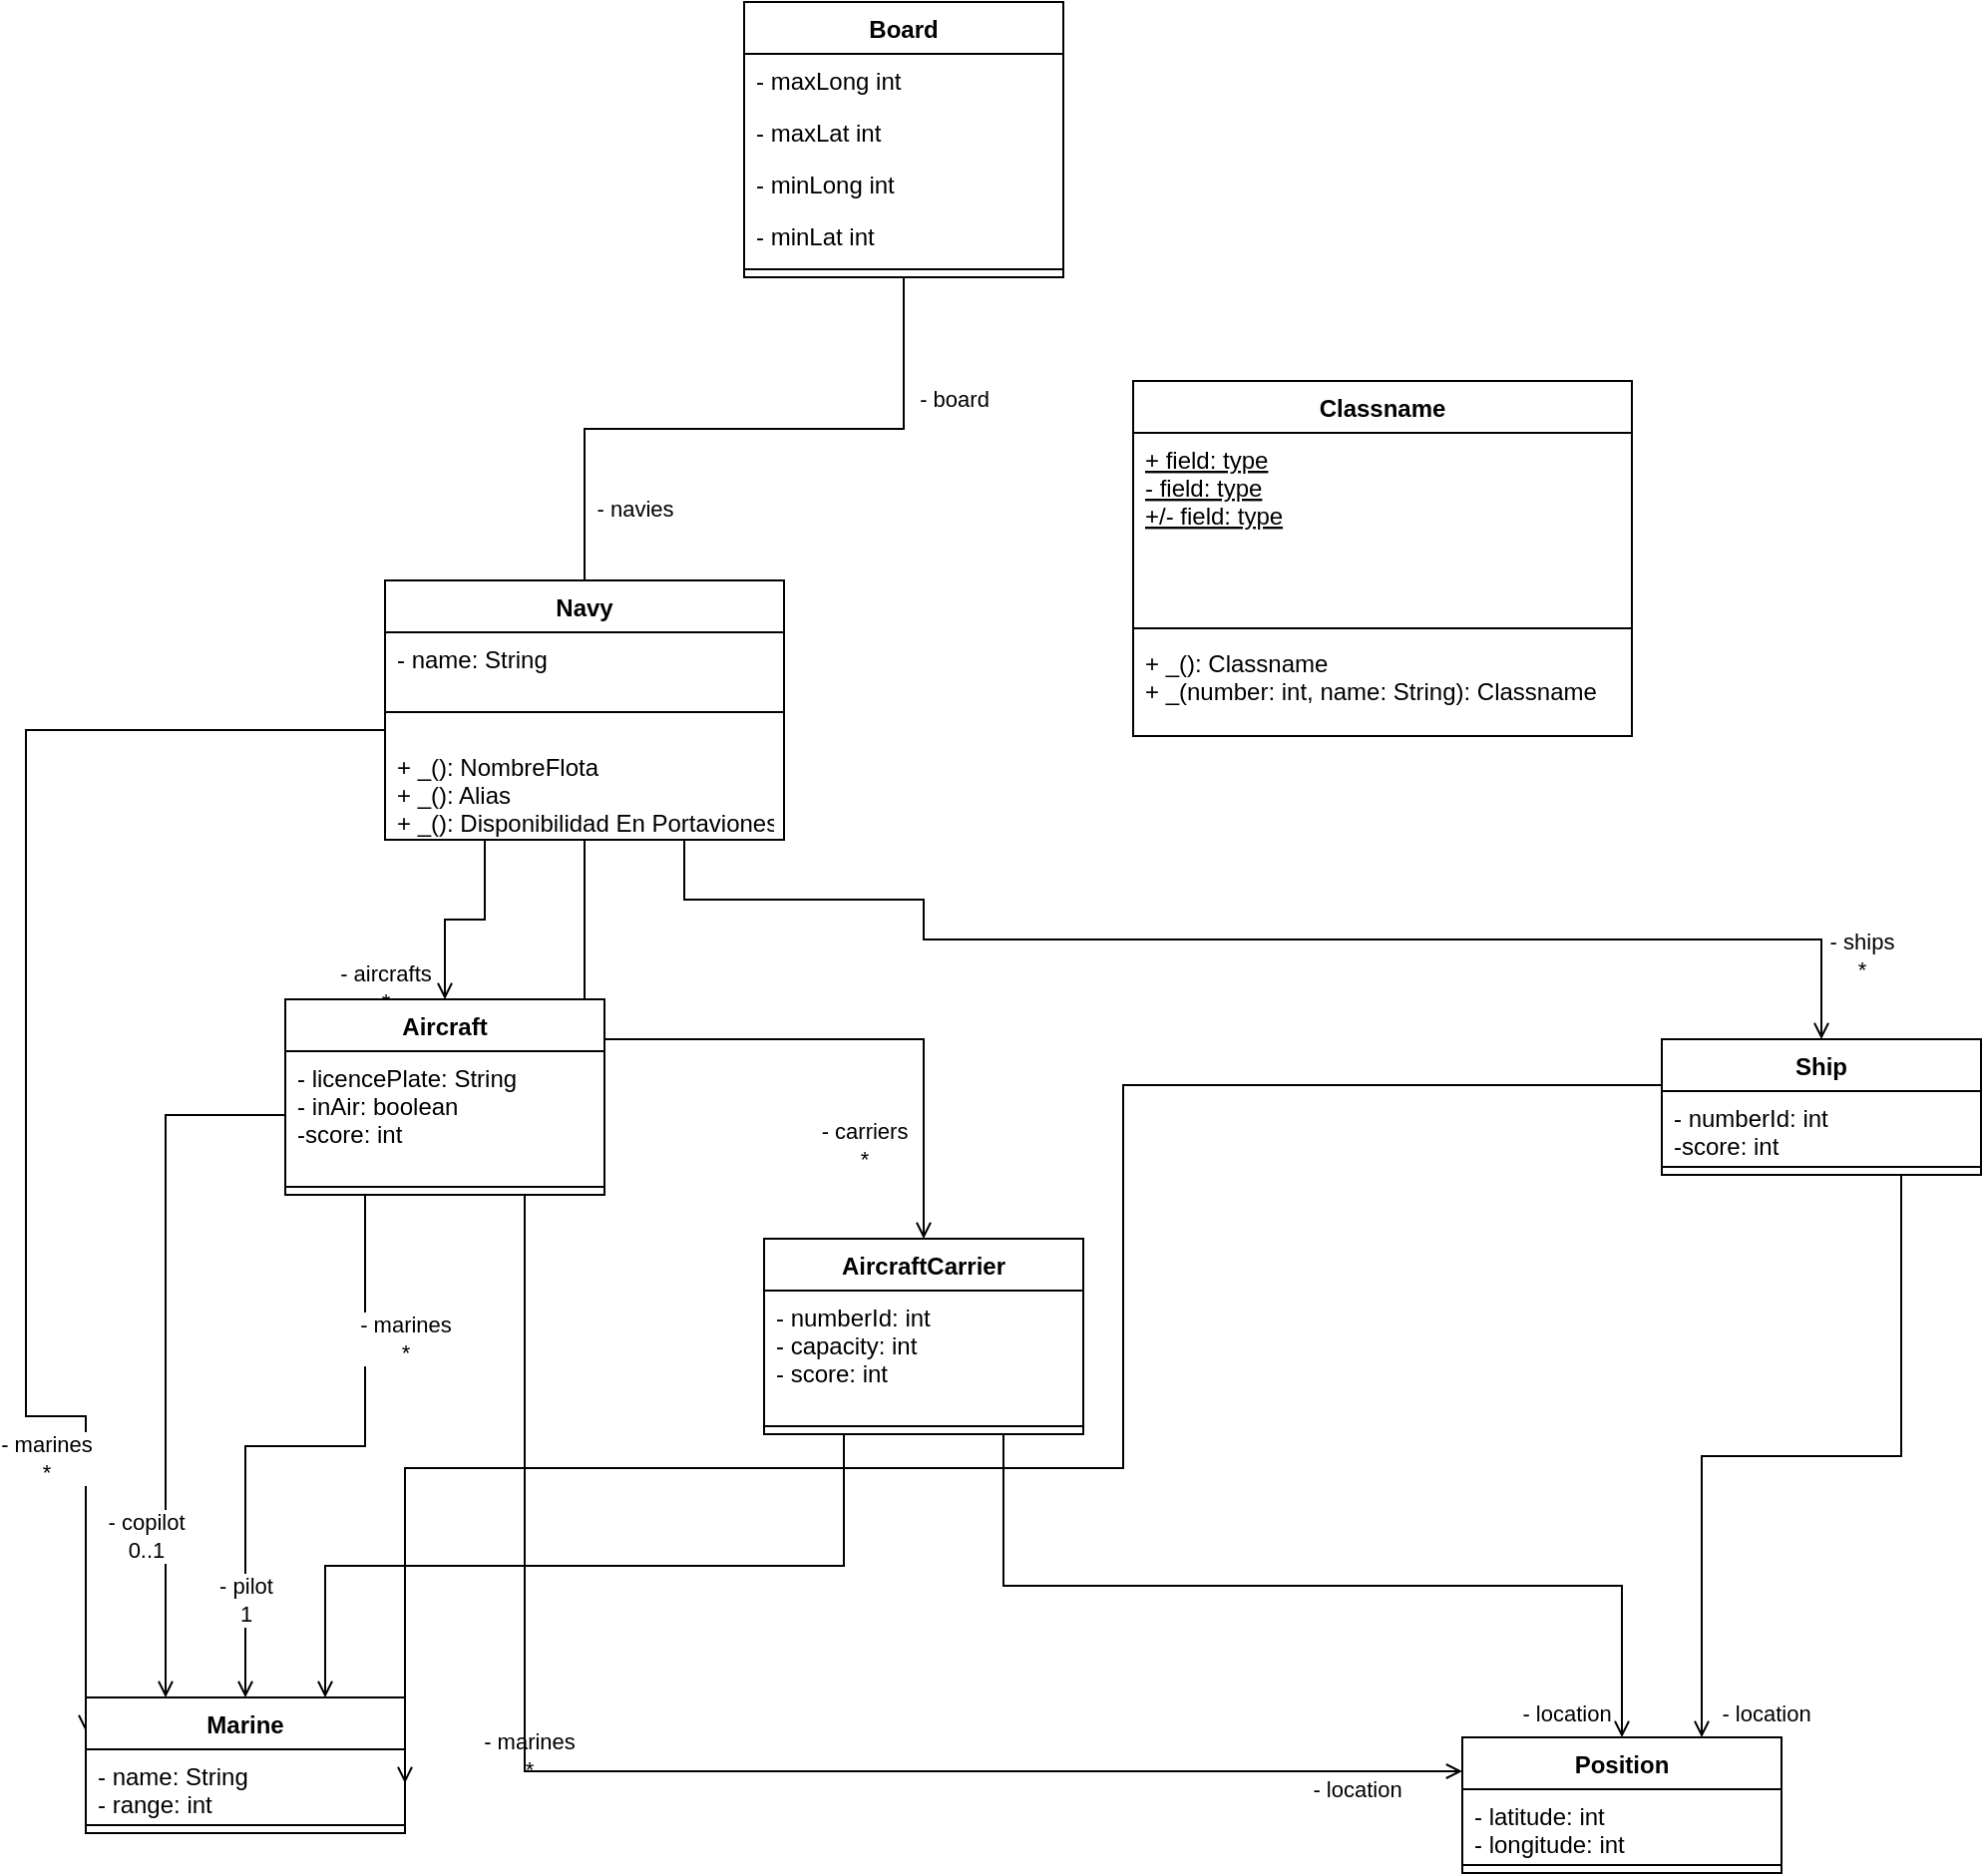 <mxfile version="14.3.2" type="github"><diagram id="OXaRCkziPNaLzCQjqA52" name="Page-1"><mxGraphModel dx="786" dy="465" grid="1" gridSize="10" guides="1" tooltips="1" connect="1" arrows="1" fold="1" page="1" pageScale="1" pageWidth="850" pageHeight="1100" math="0" shadow="0"><root><mxCell id="0"/><mxCell id="1" parent="0"/><mxCell id="EX3nwgB805JtnYTlp-HN-22" value="- navies" style="edgeStyle=orthogonalEdgeStyle;rounded=0;orthogonalLoop=1;jettySize=auto;html=1;exitX=0.5;exitY=1;exitDx=0;exitDy=0;entryX=0.5;entryY=0;entryDx=0;entryDy=0;endArrow=none;endFill=0;" parent="1" source="EX3nwgB805JtnYTlp-HN-1" target="EX3nwgB805JtnYTlp-HN-5" edge="1"><mxGeometry x="0.767" y="25" relative="1" as="geometry"><mxPoint as="offset"/></mxGeometry></mxCell><mxCell id="EX3nwgB805JtnYTlp-HN-45" value="- board" style="edgeLabel;html=1;align=center;verticalAlign=middle;resizable=0;points=[];" parent="EX3nwgB805JtnYTlp-HN-22" vertex="1" connectable="0"><mxGeometry x="-0.601" y="2" relative="1" as="geometry"><mxPoint x="23" y="-1.5" as="offset"/></mxGeometry></mxCell><mxCell id="EX3nwgB805JtnYTlp-HN-1" value="Board" style="swimlane;fontStyle=1;align=center;verticalAlign=top;childLayout=stackLayout;horizontal=1;startSize=26;horizontalStack=0;resizeParent=1;resizeParentMax=0;resizeLast=0;collapsible=1;marginBottom=0;" parent="1" vertex="1"><mxGeometry x="400" y="30" width="160" height="138" as="geometry"/></mxCell><mxCell id="H1nQLcbFiHUfuyJ7Qbgi-4" value="- maxLong int&#xa;" style="text;strokeColor=none;fillColor=none;align=left;verticalAlign=top;spacingLeft=4;spacingRight=4;overflow=hidden;rotatable=0;points=[[0,0.5],[1,0.5]];portConstraint=eastwest;" vertex="1" parent="EX3nwgB805JtnYTlp-HN-1"><mxGeometry y="26" width="160" height="26" as="geometry"/></mxCell><mxCell id="H1nQLcbFiHUfuyJ7Qbgi-5" value="- maxLat int&#xa;" style="text;strokeColor=none;fillColor=none;align=left;verticalAlign=top;spacingLeft=4;spacingRight=4;overflow=hidden;rotatable=0;points=[[0,0.5],[1,0.5]];portConstraint=eastwest;" vertex="1" parent="EX3nwgB805JtnYTlp-HN-1"><mxGeometry y="52" width="160" height="26" as="geometry"/></mxCell><mxCell id="H1nQLcbFiHUfuyJ7Qbgi-6" value="- minLong int&#xa;" style="text;strokeColor=none;fillColor=none;align=left;verticalAlign=top;spacingLeft=4;spacingRight=4;overflow=hidden;rotatable=0;points=[[0,0.5],[1,0.5]];portConstraint=eastwest;" vertex="1" parent="EX3nwgB805JtnYTlp-HN-1"><mxGeometry y="78" width="160" height="26" as="geometry"/></mxCell><mxCell id="H1nQLcbFiHUfuyJ7Qbgi-7" value="- minLat int&#xa;" style="text;strokeColor=none;fillColor=none;align=left;verticalAlign=top;spacingLeft=4;spacingRight=4;overflow=hidden;rotatable=0;points=[[0,0.5],[1,0.5]];portConstraint=eastwest;" vertex="1" parent="EX3nwgB805JtnYTlp-HN-1"><mxGeometry y="104" width="160" height="26" as="geometry"/></mxCell><mxCell id="EX3nwgB805JtnYTlp-HN-3" value="" style="line;strokeWidth=1;fillColor=none;align=left;verticalAlign=middle;spacingTop=-1;spacingLeft=3;spacingRight=3;rotatable=0;labelPosition=right;points=[];portConstraint=eastwest;" parent="EX3nwgB805JtnYTlp-HN-1" vertex="1"><mxGeometry y="130" width="160" height="8" as="geometry"/></mxCell><mxCell id="EX3nwgB805JtnYTlp-HN-23" style="edgeStyle=orthogonalEdgeStyle;rounded=0;orthogonalLoop=1;jettySize=auto;html=1;exitX=0.25;exitY=1;exitDx=0;exitDy=0;endArrow=open;endFill=0;" parent="1" source="EX3nwgB805JtnYTlp-HN-5" target="EX3nwgB805JtnYTlp-HN-9" edge="1"><mxGeometry relative="1" as="geometry"/></mxCell><mxCell id="EX3nwgB805JtnYTlp-HN-42" value="- aircrafts&lt;br&gt;*" style="edgeLabel;html=1;align=center;verticalAlign=middle;resizable=0;points=[];" parent="EX3nwgB805JtnYTlp-HN-23" vertex="1" connectable="0"><mxGeometry x="0.78" relative="1" as="geometry"><mxPoint x="-30" y="5" as="offset"/></mxGeometry></mxCell><mxCell id="EX3nwgB805JtnYTlp-HN-24" style="edgeStyle=orthogonalEdgeStyle;rounded=0;orthogonalLoop=1;jettySize=auto;html=1;exitX=0.5;exitY=1;exitDx=0;exitDy=0;entryX=0.5;entryY=0;entryDx=0;entryDy=0;endArrow=open;endFill=0;" parent="1" source="EX3nwgB805JtnYTlp-HN-5" target="EX3nwgB805JtnYTlp-HN-13" edge="1"><mxGeometry relative="1" as="geometry"/></mxCell><mxCell id="EX3nwgB805JtnYTlp-HN-43" value="- carriers&lt;br&gt;*" style="edgeLabel;html=1;align=center;verticalAlign=middle;resizable=0;points=[];" parent="EX3nwgB805JtnYTlp-HN-24" vertex="1" connectable="0"><mxGeometry x="0.756" y="-2" relative="1" as="geometry"><mxPoint x="-28" y="-2.0" as="offset"/></mxGeometry></mxCell><mxCell id="EX3nwgB805JtnYTlp-HN-25" style="edgeStyle=orthogonalEdgeStyle;rounded=0;orthogonalLoop=1;jettySize=auto;html=1;exitX=0.75;exitY=1;exitDx=0;exitDy=0;entryX=0.5;entryY=0;entryDx=0;entryDy=0;endArrow=open;endFill=0;" parent="1" source="EX3nwgB805JtnYTlp-HN-5" target="EX3nwgB805JtnYTlp-HN-16" edge="1"><mxGeometry relative="1" as="geometry"><Array as="points"><mxPoint x="465" y="480"/><mxPoint x="490" y="480"/><mxPoint x="490" y="500"/><mxPoint x="730" y="500"/></Array></mxGeometry></mxCell><mxCell id="EX3nwgB805JtnYTlp-HN-44" value="- ships&lt;br&gt;*" style="edgeLabel;html=1;align=center;verticalAlign=middle;resizable=0;points=[];" parent="EX3nwgB805JtnYTlp-HN-25" vertex="1" connectable="0"><mxGeometry x="0.855" y="2" relative="1" as="geometry"><mxPoint x="18" y="6.0" as="offset"/></mxGeometry></mxCell><mxCell id="EX3nwgB805JtnYTlp-HN-26" style="edgeStyle=orthogonalEdgeStyle;rounded=0;orthogonalLoop=1;jettySize=auto;html=1;exitX=0;exitY=0.25;exitDx=0;exitDy=0;entryX=0;entryY=0.25;entryDx=0;entryDy=0;endArrow=open;endFill=0;" parent="1" source="EX3nwgB805JtnYTlp-HN-5" target="EX3nwgB805JtnYTlp-HN-19" edge="1"><mxGeometry relative="1" as="geometry"><Array as="points"><mxPoint x="40" y="395"/><mxPoint x="40" y="739"/></Array></mxGeometry></mxCell><mxCell id="EX3nwgB805JtnYTlp-HN-41" value="- marines&lt;br&gt;*" style="edgeLabel;html=1;align=center;verticalAlign=middle;resizable=0;points=[];" parent="EX3nwgB805JtnYTlp-HN-26" vertex="1" connectable="0"><mxGeometry x="0.906" relative="1" as="geometry"><mxPoint x="222" y="47" as="offset"/></mxGeometry></mxCell><mxCell id="EX3nwgB805JtnYTlp-HN-5" value="Navy" style="swimlane;fontStyle=1;align=center;verticalAlign=top;childLayout=stackLayout;horizontal=1;startSize=26;horizontalStack=0;resizeParent=1;resizeParentMax=0;resizeLast=0;collapsible=1;marginBottom=0;" parent="1" vertex="1"><mxGeometry x="220" y="320" width="200" height="130" as="geometry"/></mxCell><mxCell id="EX3nwgB805JtnYTlp-HN-6" value="- name: String" style="text;strokeColor=none;fillColor=none;align=left;verticalAlign=top;spacingLeft=4;spacingRight=4;overflow=hidden;rotatable=0;points=[[0,0.5],[1,0.5]];portConstraint=eastwest;" parent="EX3nwgB805JtnYTlp-HN-5" vertex="1"><mxGeometry y="26" width="200" height="26" as="geometry"/></mxCell><mxCell id="EX3nwgB805JtnYTlp-HN-7" value="" style="line;strokeWidth=1;fillColor=none;align=left;verticalAlign=middle;spacingTop=-1;spacingLeft=3;spacingRight=3;rotatable=0;labelPosition=right;points=[];portConstraint=eastwest;" parent="EX3nwgB805JtnYTlp-HN-5" vertex="1"><mxGeometry y="52" width="200" height="28" as="geometry"/></mxCell><mxCell id="H1nQLcbFiHUfuyJ7Qbgi-3" value="+ _(): NombreFlota&#xa;+ _(): Alias&#xa;+ _(): Disponibilidad En Portaviones&#xa;" style="text;strokeColor=none;fillColor=none;align=left;verticalAlign=top;spacingLeft=4;spacingRight=4;overflow=hidden;rotatable=0;points=[[0,0.5],[1,0.5]];portConstraint=eastwest;" vertex="1" parent="EX3nwgB805JtnYTlp-HN-5"><mxGeometry y="80" width="200" height="50" as="geometry"/></mxCell><mxCell id="EX3nwgB805JtnYTlp-HN-33" style="edgeStyle=orthogonalEdgeStyle;rounded=0;orthogonalLoop=1;jettySize=auto;html=1;exitX=0.75;exitY=1;exitDx=0;exitDy=0;entryX=0;entryY=0.25;entryDx=0;entryDy=0;endArrow=open;endFill=0;" parent="1" source="EX3nwgB805JtnYTlp-HN-9" target="EX3nwgB805JtnYTlp-HN-27" edge="1"><mxGeometry relative="1" as="geometry"/></mxCell><mxCell id="Ea-8n1NFaPIlI_vN2Rj3-3" value="- location" style="edgeLabel;html=1;align=center;verticalAlign=middle;resizable=0;points=[];" parent="EX3nwgB805JtnYTlp-HN-33" vertex="1" connectable="0"><mxGeometry x="0.861" y="1" relative="1" as="geometry"><mxPoint y="10" as="offset"/></mxGeometry></mxCell><mxCell id="EX3nwgB805JtnYTlp-HN-39" style="edgeStyle=orthogonalEdgeStyle;rounded=0;orthogonalLoop=1;jettySize=auto;html=1;entryX=0.5;entryY=0;entryDx=0;entryDy=0;endArrow=open;endFill=0;exitX=0.25;exitY=1;exitDx=0;exitDy=0;" parent="1" target="EX3nwgB805JtnYTlp-HN-19" edge="1" source="EX3nwgB805JtnYTlp-HN-9"><mxGeometry relative="1" as="geometry"><mxPoint x="190" y="630" as="sourcePoint"/></mxGeometry></mxCell><mxCell id="EX3nwgB805JtnYTlp-HN-9" value="Aircraft" style="swimlane;fontStyle=1;align=center;verticalAlign=top;childLayout=stackLayout;horizontal=1;startSize=26;horizontalStack=0;resizeParent=1;resizeParentMax=0;resizeLast=0;collapsible=1;marginBottom=0;" parent="1" vertex="1"><mxGeometry x="170" y="530" width="160" height="98" as="geometry"/></mxCell><mxCell id="EX3nwgB805JtnYTlp-HN-10" value="- licencePlate: String&#xa;- inAir: boolean&#xa;-score: int" style="text;strokeColor=none;fillColor=none;align=left;verticalAlign=top;spacingLeft=4;spacingRight=4;overflow=hidden;rotatable=0;points=[[0,0.5],[1,0.5]];portConstraint=eastwest;" parent="EX3nwgB805JtnYTlp-HN-9" vertex="1"><mxGeometry y="26" width="160" height="64" as="geometry"/></mxCell><mxCell id="EX3nwgB805JtnYTlp-HN-11" value="" style="line;strokeWidth=1;fillColor=none;align=left;verticalAlign=middle;spacingTop=-1;spacingLeft=3;spacingRight=3;rotatable=0;labelPosition=right;points=[];portConstraint=eastwest;" parent="EX3nwgB805JtnYTlp-HN-9" vertex="1"><mxGeometry y="90" width="160" height="8" as="geometry"/></mxCell><mxCell id="EX3nwgB805JtnYTlp-HN-31" style="edgeStyle=orthogonalEdgeStyle;rounded=0;orthogonalLoop=1;jettySize=auto;html=1;exitX=0.75;exitY=1;exitDx=0;exitDy=0;endArrow=open;endFill=0;" parent="1" source="EX3nwgB805JtnYTlp-HN-13" target="EX3nwgB805JtnYTlp-HN-27" edge="1"><mxGeometry relative="1" as="geometry"/></mxCell><mxCell id="EX3nwgB805JtnYTlp-HN-35" style="edgeStyle=orthogonalEdgeStyle;rounded=0;orthogonalLoop=1;jettySize=auto;html=1;exitX=0.25;exitY=1;exitDx=0;exitDy=0;entryX=0.75;entryY=0;entryDx=0;entryDy=0;endArrow=open;endFill=0;" parent="1" source="EX3nwgB805JtnYTlp-HN-13" target="EX3nwgB805JtnYTlp-HN-19" edge="1"><mxGeometry relative="1" as="geometry"/></mxCell><mxCell id="EX3nwgB805JtnYTlp-HN-13" value="AircraftCarrier&#xa;" style="swimlane;fontStyle=1;align=center;verticalAlign=top;childLayout=stackLayout;horizontal=1;startSize=26;horizontalStack=0;resizeParent=1;resizeParentMax=0;resizeLast=0;collapsible=1;marginBottom=0;" parent="1" vertex="1"><mxGeometry x="410" y="650" width="160" height="98" as="geometry"/></mxCell><mxCell id="EX3nwgB805JtnYTlp-HN-14" value="- numberId: int&#xa;- capacity: int&#xa;- score: int" style="text;strokeColor=none;fillColor=none;align=left;verticalAlign=top;spacingLeft=4;spacingRight=4;overflow=hidden;rotatable=0;points=[[0,0.5],[1,0.5]];portConstraint=eastwest;" parent="EX3nwgB805JtnYTlp-HN-13" vertex="1"><mxGeometry y="26" width="160" height="64" as="geometry"/></mxCell><mxCell id="EX3nwgB805JtnYTlp-HN-15" value="" style="line;strokeWidth=1;fillColor=none;align=left;verticalAlign=middle;spacingTop=-1;spacingLeft=3;spacingRight=3;rotatable=0;labelPosition=right;points=[];portConstraint=eastwest;" parent="EX3nwgB805JtnYTlp-HN-13" vertex="1"><mxGeometry y="90" width="160" height="8" as="geometry"/></mxCell><mxCell id="EX3nwgB805JtnYTlp-HN-30" style="edgeStyle=orthogonalEdgeStyle;rounded=0;orthogonalLoop=1;jettySize=auto;html=1;exitX=0.75;exitY=1;exitDx=0;exitDy=0;entryX=0.75;entryY=0;entryDx=0;entryDy=0;endArrow=open;endFill=0;" parent="1" source="EX3nwgB805JtnYTlp-HN-16" target="EX3nwgB805JtnYTlp-HN-27" edge="1"><mxGeometry relative="1" as="geometry"/></mxCell><mxCell id="EX3nwgB805JtnYTlp-HN-16" value="Ship" style="swimlane;fontStyle=1;align=center;verticalAlign=top;childLayout=stackLayout;horizontal=1;startSize=26;horizontalStack=0;resizeParent=1;resizeParentMax=0;resizeLast=0;collapsible=1;marginBottom=0;" parent="1" vertex="1"><mxGeometry x="860" y="550" width="160" height="68" as="geometry"/></mxCell><mxCell id="EX3nwgB805JtnYTlp-HN-17" value="- numberId: int&#xa;-score: int" style="text;strokeColor=none;fillColor=none;align=left;verticalAlign=top;spacingLeft=4;spacingRight=4;overflow=hidden;rotatable=0;points=[[0,0.5],[1,0.5]];portConstraint=eastwest;" parent="EX3nwgB805JtnYTlp-HN-16" vertex="1"><mxGeometry y="26" width="160" height="34" as="geometry"/></mxCell><mxCell id="EX3nwgB805JtnYTlp-HN-18" value="" style="line;strokeWidth=1;fillColor=none;align=left;verticalAlign=middle;spacingTop=-1;spacingLeft=3;spacingRight=3;rotatable=0;labelPosition=right;points=[];portConstraint=eastwest;" parent="EX3nwgB805JtnYTlp-HN-16" vertex="1"><mxGeometry y="60" width="160" height="8" as="geometry"/></mxCell><mxCell id="EX3nwgB805JtnYTlp-HN-19" value="Marine" style="swimlane;fontStyle=1;align=center;verticalAlign=top;childLayout=stackLayout;horizontal=1;startSize=26;horizontalStack=0;resizeParent=1;resizeParentMax=0;resizeLast=0;collapsible=1;marginBottom=0;" parent="1" vertex="1"><mxGeometry x="70" y="880" width="160" height="68" as="geometry"/></mxCell><mxCell id="EX3nwgB805JtnYTlp-HN-20" value="- name: String&#xa;- range: int" style="text;strokeColor=none;fillColor=none;align=left;verticalAlign=top;spacingLeft=4;spacingRight=4;overflow=hidden;rotatable=0;points=[[0,0.5],[1,0.5]];portConstraint=eastwest;" parent="EX3nwgB805JtnYTlp-HN-19" vertex="1"><mxGeometry y="26" width="160" height="34" as="geometry"/></mxCell><mxCell id="EX3nwgB805JtnYTlp-HN-21" value="" style="line;strokeWidth=1;fillColor=none;align=left;verticalAlign=middle;spacingTop=-1;spacingLeft=3;spacingRight=3;rotatable=0;labelPosition=right;points=[];portConstraint=eastwest;" parent="EX3nwgB805JtnYTlp-HN-19" vertex="1"><mxGeometry y="60" width="160" height="8" as="geometry"/></mxCell><mxCell id="EX3nwgB805JtnYTlp-HN-27" value="Position" style="swimlane;fontStyle=1;align=center;verticalAlign=top;childLayout=stackLayout;horizontal=1;startSize=26;horizontalStack=0;resizeParent=1;resizeParentMax=0;resizeLast=0;collapsible=1;marginBottom=0;" parent="1" vertex="1"><mxGeometry x="760" y="900" width="160" height="68" as="geometry"/></mxCell><mxCell id="EX3nwgB805JtnYTlp-HN-28" value="- latitude: int&#xa;- longitude: int" style="text;strokeColor=none;fillColor=none;align=left;verticalAlign=top;spacingLeft=4;spacingRight=4;overflow=hidden;rotatable=0;points=[[0,0.5],[1,0.5]];portConstraint=eastwest;" parent="EX3nwgB805JtnYTlp-HN-27" vertex="1"><mxGeometry y="26" width="160" height="34" as="geometry"/></mxCell><mxCell id="EX3nwgB805JtnYTlp-HN-29" value="" style="line;strokeWidth=1;fillColor=none;align=left;verticalAlign=middle;spacingTop=-1;spacingLeft=3;spacingRight=3;rotatable=0;labelPosition=right;points=[];portConstraint=eastwest;" parent="EX3nwgB805JtnYTlp-HN-27" vertex="1"><mxGeometry y="60" width="160" height="8" as="geometry"/></mxCell><mxCell id="EX3nwgB805JtnYTlp-HN-38" style="edgeStyle=orthogonalEdgeStyle;rounded=0;orthogonalLoop=1;jettySize=auto;html=1;entryX=1;entryY=0.5;entryDx=0;entryDy=0;endArrow=open;endFill=0;exitX=0;exitY=0.5;exitDx=0;exitDy=0;" parent="1" source="EX3nwgB805JtnYTlp-HN-17" target="EX3nwgB805JtnYTlp-HN-20" edge="1"><mxGeometry relative="1" as="geometry"><mxPoint x="630" y="560" as="sourcePoint"/><Array as="points"><mxPoint x="590" y="573"/><mxPoint x="590" y="765"/></Array></mxGeometry></mxCell><mxCell id="EX3nwgB805JtnYTlp-HN-40" style="edgeStyle=orthogonalEdgeStyle;rounded=0;orthogonalLoop=1;jettySize=auto;html=1;exitX=0;exitY=0.5;exitDx=0;exitDy=0;entryX=0.25;entryY=0;entryDx=0;entryDy=0;endArrow=open;endFill=0;" parent="1" source="EX3nwgB805JtnYTlp-HN-10" target="EX3nwgB805JtnYTlp-HN-19" edge="1"><mxGeometry relative="1" as="geometry"/></mxCell><mxCell id="EX3nwgB805JtnYTlp-HN-46" value="- pilot&lt;br&gt;1" style="edgeLabel;html=1;align=center;verticalAlign=middle;resizable=0;points=[];" parent="EX3nwgB805JtnYTlp-HN-40" vertex="1" connectable="0"><mxGeometry x="0.773" y="-2" relative="1" as="geometry"><mxPoint x="42" y="-9" as="offset"/></mxGeometry></mxCell><mxCell id="EX3nwgB805JtnYTlp-HN-47" value="- copilot&lt;br&gt;0..1" style="edgeLabel;html=1;align=center;verticalAlign=middle;resizable=0;points=[];" parent="EX3nwgB805JtnYTlp-HN-40" vertex="1" connectable="0"><mxGeometry x="0.349" relative="1" as="geometry"><mxPoint x="-10" y="33" as="offset"/></mxGeometry></mxCell><mxCell id="Ea-8n1NFaPIlI_vN2Rj3-1" value="- marines&lt;br&gt;*" style="edgeLabel;html=1;align=center;verticalAlign=middle;resizable=0;points=[];" parent="1" vertex="1" connectable="0"><mxGeometry x="50" y="760" as="geometry"/></mxCell><mxCell id="Ea-8n1NFaPIlI_vN2Rj3-2" value="- marines&lt;br&gt;*" style="edgeLabel;html=1;align=center;verticalAlign=middle;resizable=0;points=[];" parent="1" vertex="1" connectable="0"><mxGeometry x="230" y="700" as="geometry"/></mxCell><mxCell id="Ea-8n1NFaPIlI_vN2Rj3-4" value="- location" style="edgeLabel;html=1;align=center;verticalAlign=middle;resizable=0;points=[];" parent="1" vertex="1" connectable="0"><mxGeometry x="740" y="934" as="geometry"><mxPoint x="72" y="-46" as="offset"/></mxGeometry></mxCell><mxCell id="Ea-8n1NFaPIlI_vN2Rj3-5" value="- location" style="edgeLabel;html=1;align=center;verticalAlign=middle;resizable=0;points=[];" parent="1" vertex="1" connectable="0"><mxGeometry x="840" y="934" as="geometry"><mxPoint x="72" y="-46" as="offset"/></mxGeometry></mxCell><mxCell id="88-wffrdqcaC2duHV7RH-1" value="Classname" style="swimlane;fontStyle=1;align=center;verticalAlign=top;childLayout=stackLayout;horizontal=1;startSize=26;horizontalStack=0;resizeParent=1;resizeParentMax=0;resizeLast=0;collapsible=1;marginBottom=0;" parent="1" vertex="1"><mxGeometry x="595" y="220" width="250" height="178" as="geometry"/></mxCell><mxCell id="88-wffrdqcaC2duHV7RH-2" value="+ field: type&#xa;- field: type&#xa;+/- field: type" style="text;strokeColor=none;fillColor=none;align=left;verticalAlign=top;spacingLeft=4;spacingRight=4;overflow=hidden;rotatable=0;points=[[0,0.5],[1,0.5]];portConstraint=eastwest;fontStyle=4" parent="88-wffrdqcaC2duHV7RH-1" vertex="1"><mxGeometry y="26" width="250" height="94" as="geometry"/></mxCell><mxCell id="88-wffrdqcaC2duHV7RH-3" value="" style="line;strokeWidth=1;fillColor=none;align=left;verticalAlign=middle;spacingTop=-1;spacingLeft=3;spacingRight=3;rotatable=0;labelPosition=right;points=[];portConstraint=eastwest;" parent="88-wffrdqcaC2duHV7RH-1" vertex="1"><mxGeometry y="120" width="250" height="8" as="geometry"/></mxCell><mxCell id="88-wffrdqcaC2duHV7RH-4" value="+ _(): Classname&#xa;+ _(number: int, name: String): Classname" style="text;strokeColor=none;fillColor=none;align=left;verticalAlign=top;spacingLeft=4;spacingRight=4;overflow=hidden;rotatable=0;points=[[0,0.5],[1,0.5]];portConstraint=eastwest;" parent="88-wffrdqcaC2duHV7RH-1" vertex="1"><mxGeometry y="128" width="250" height="50" as="geometry"/></mxCell></root></mxGraphModel></diagram></mxfile>
